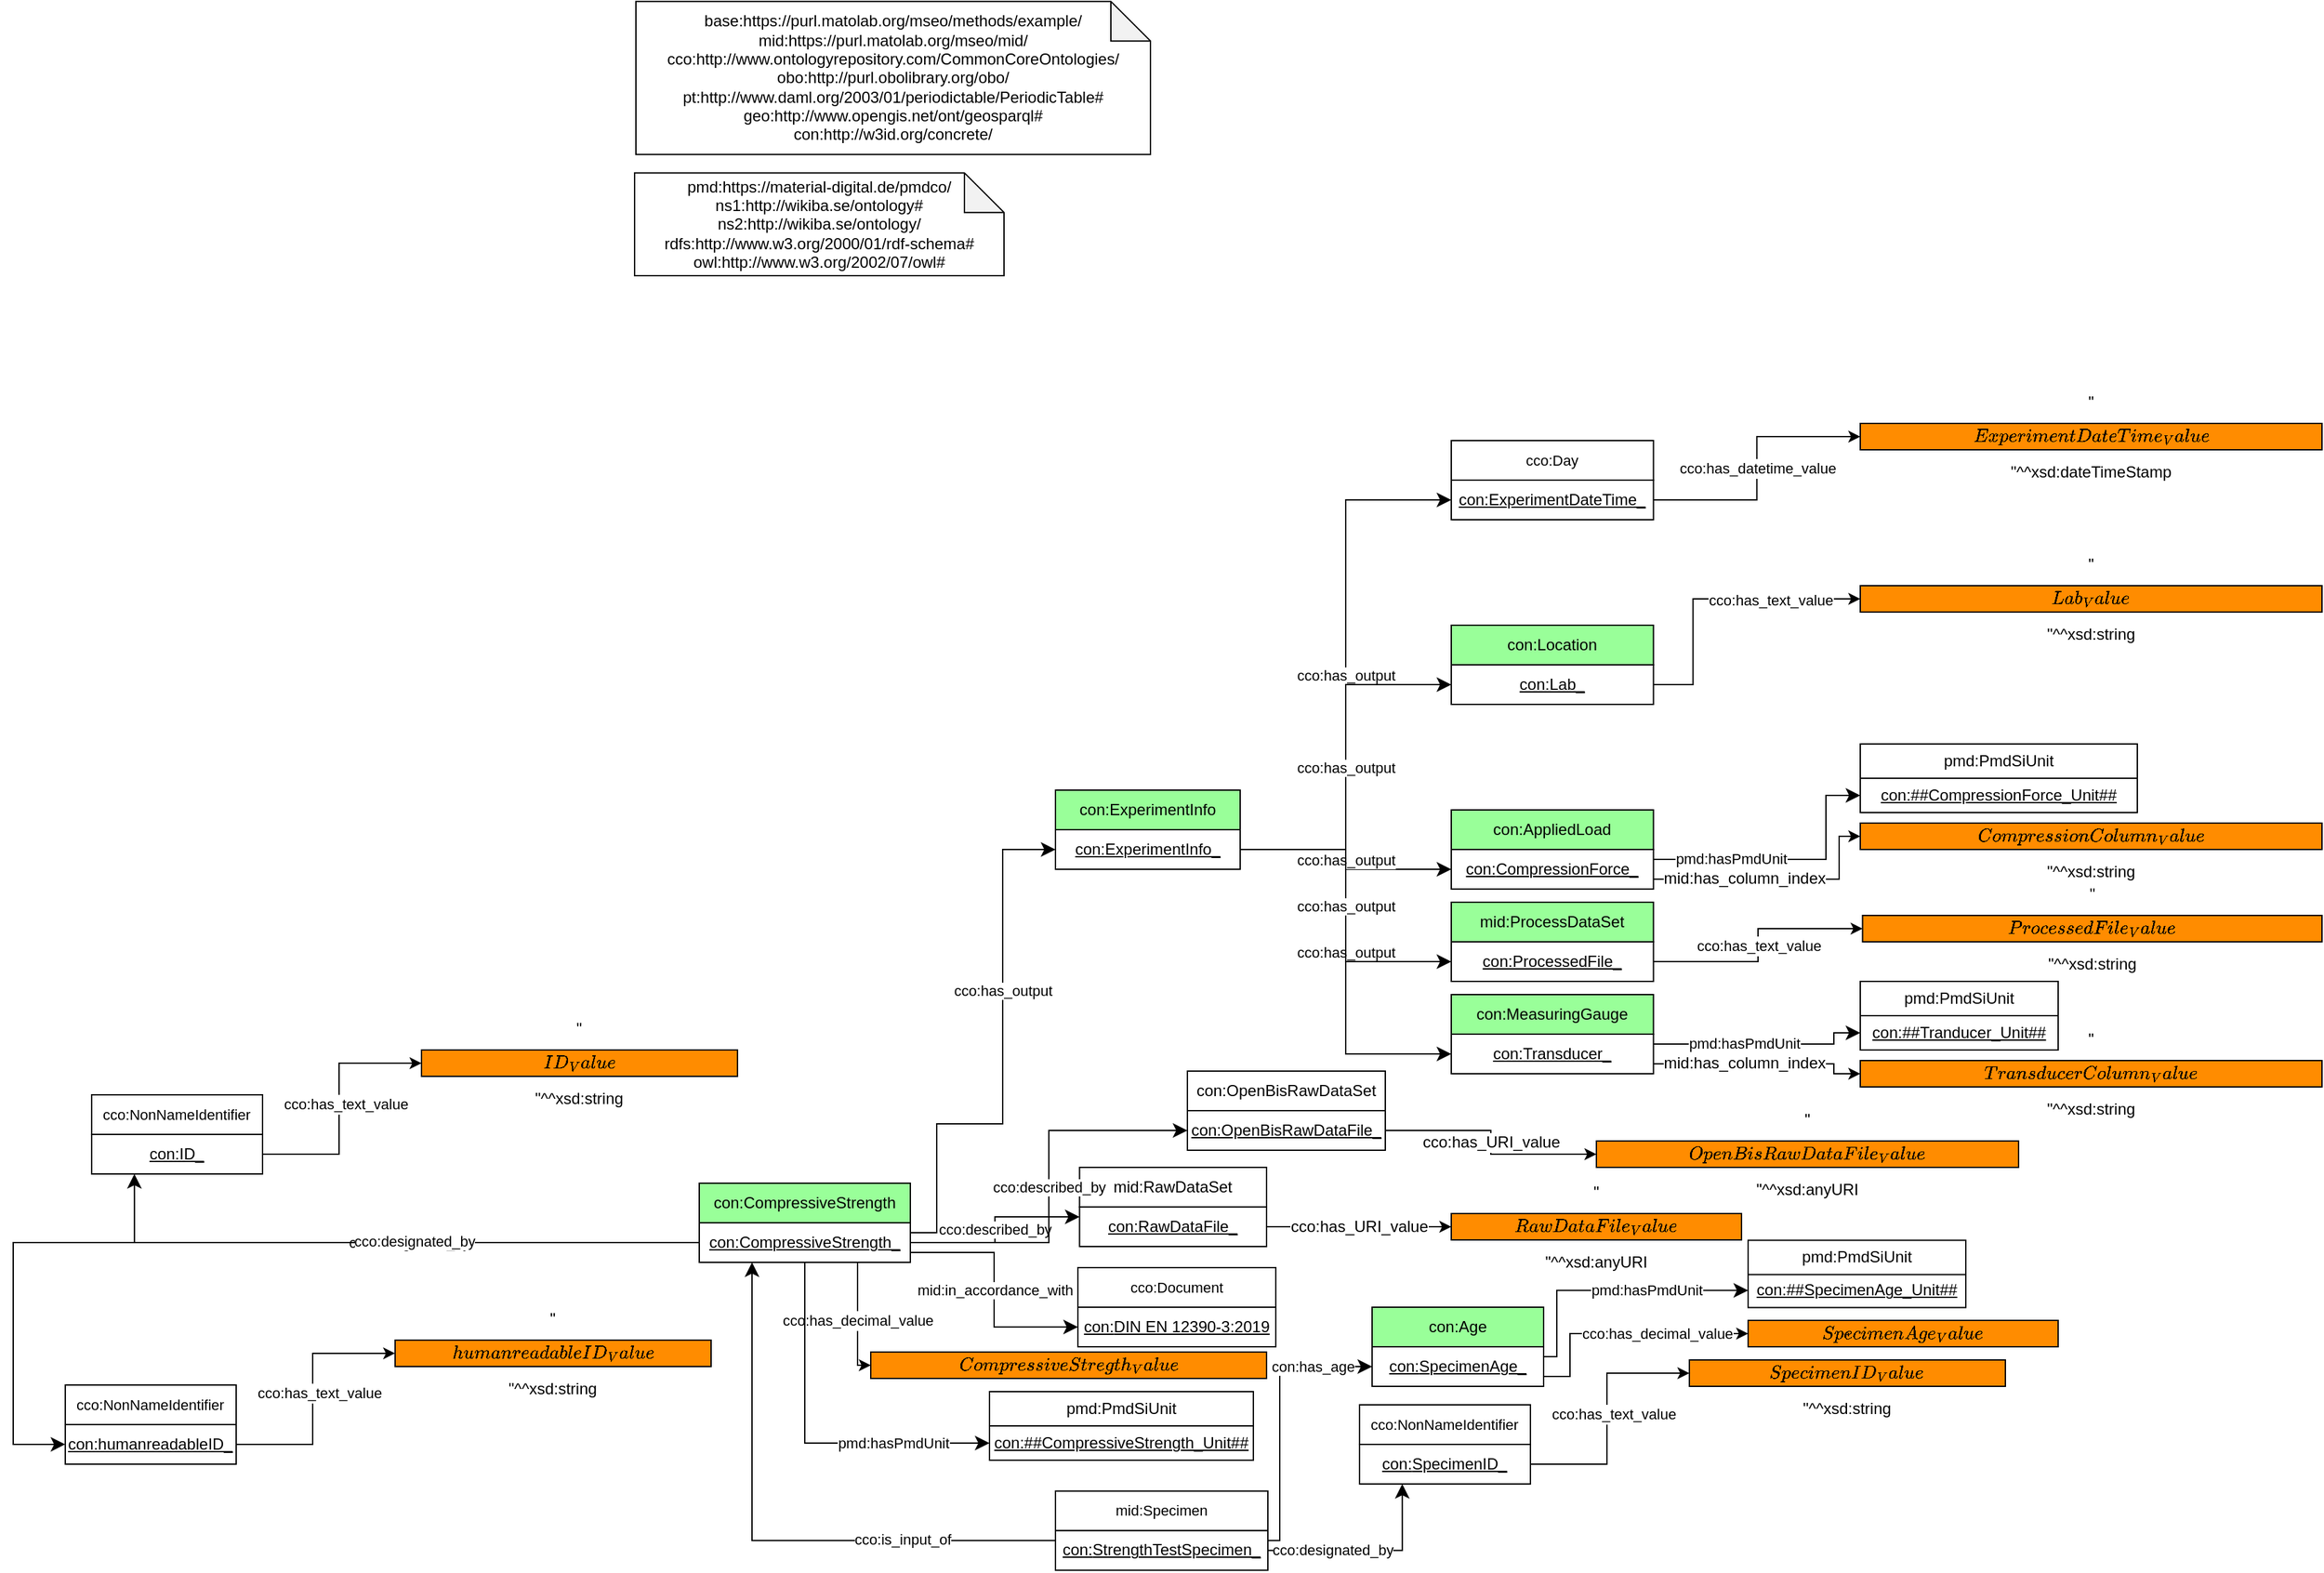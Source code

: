 <mxfile version="15.8.2" type="device"><diagram id="UXIPkQefFEDrWGH3IdC5" name="MiWoEx_neu"><mxGraphModel dx="3182" dy="2402" grid="1" gridSize="10" guides="1" tooltips="1" connect="1" arrows="1" fold="1" page="0" pageScale="1" pageWidth="827" pageHeight="1169" math="0" shadow="0"><root><mxCell id="97505-SNcamct329gDO7-0"/><mxCell id="97505-SNcamct329gDO7-1" parent="97505-SNcamct329gDO7-0"/><object label="&lt;span style=&quot;font-size: 12px&quot;&gt;con:&lt;/span&gt;&lt;font style=&quot;font-size: 12px&quot;&gt;CompressiveStrength&lt;/font&gt;" Type="Class" IRI="Null" id="4S3OoNcXCZUGaDcpZlmq-151"><mxCell style="rounded=0;whiteSpace=wrap;html=1;snapToPoint=1;points=[[0.1,0],[0.2,0],[0.3,0],[0.4,0],[0.5,0],[0.6,0],[0.7,0],[0.8,0],[0.9,0],[0,0.1],[0,0.3],[0,0.5],[0,0.7],[0,0.9],[0.1,1],[0.2,1],[0.3,1],[0.4,1],[0.5,1],[0.6,1],[0.7,1],[0.8,1],[0.9,1],[1,0.1],[1,0.3],[1,0.5],[1,0.7],[1,0.9]];fontSize=11;fillColor=#99FF99;" parent="97505-SNcamct329gDO7-1" vertex="1"><mxGeometry x="-1870" y="-984" width="160" height="30" as="geometry"/></mxCell></object><object label="&lt;u style=&quot;font-size: 12px&quot;&gt;con:&lt;/u&gt;&lt;u&gt;&lt;font style=&quot;font-size: 12px&quot;&gt;CompressiveStrength_&lt;/font&gt;&lt;/u&gt;" Type="Individual" IRI="Null" id="4S3OoNcXCZUGaDcpZlmq-152"><mxCell style="rounded=0;whiteSpace=wrap;html=1;snapToPoint=1;fontSize=11;fillColor=#FFFFFF;" parent="97505-SNcamct329gDO7-1" vertex="1"><mxGeometry x="-1870" y="-954" width="160" height="30" as="geometry"/></mxCell></object><object label="&lt;font style=&quot;font-size: 11px&quot;&gt;cco:has_decimal_value&lt;/font&gt;" Type="DatatypeProperty" IRI="http://www.ontologyrepository.com/CommonCoreOntologies/has_decimal_value" id="4S3OoNcXCZUGaDcpZlmq-154"><mxCell style="edgeStyle=orthogonalEdgeStyle;rounded=0;orthogonalLoop=1;jettySize=auto;html=1;exitX=0.75;exitY=1;exitDx=0;exitDy=0;fontSize=12;entryX=0;entryY=0.5;entryDx=0;entryDy=0;fillColor=#FFFFFF;" parent="97505-SNcamct329gDO7-1" source="4S3OoNcXCZUGaDcpZlmq-152" target="4S3OoNcXCZUGaDcpZlmq-155" edge="1"><mxGeometry as="geometry"><mxPoint x="-1847" y="-871.5" as="sourcePoint"/><mxPoint x="-1669" y="-851" as="targetPoint"/><mxPoint x="-5" y="5" as="offset"/><Array as="points"><mxPoint x="-1750" y="-846"/></Array></mxGeometry></mxCell></object><object label="&quot;$$CompressiveStregth_Value$$&quot;^^xsd:decimal" Type="DataValue" IRI_DT="http://www.w3.org/2001/XMLSchema#decimal" id="4S3OoNcXCZUGaDcpZlmq-155"><mxCell style="rounded=0;whiteSpace=wrap;html=1;snapToPoint=1;shadow=0;glass=0;sketch=0;strokeColor=default;fontSize=12;fillColor=#FF8C00;" parent="97505-SNcamct329gDO7-1" vertex="1"><mxGeometry x="-1740" y="-856" width="300" height="20" as="geometry"/></mxCell></object><object label="pmd:PmdSiUnit" Type="Class" IRI="https://material-digital.de/pmdco/PmdSiUnit" id="dzM1LntGsSAcp5HvhDIG-3"><mxCell style="rounded=0;whiteSpace=wrap;html=1;fillColor=#FFFFFF;" parent="97505-SNcamct329gDO7-1" vertex="1"><mxGeometry x="-1650" y="-826" width="200" height="26" as="geometry"/></mxCell></object><object label="&lt;u&gt;con:##CompressiveStrength_Unit##&lt;/u&gt;" Type="Individual" id="dzM1LntGsSAcp5HvhDIG-4"><mxCell style="rounded=0;whiteSpace=wrap;html=1;fillColor=#FFFFFF;" parent="97505-SNcamct329gDO7-1" vertex="1"><mxGeometry x="-1650" y="-800" width="200" height="26" as="geometry"/></mxCell></object><object label="pmd:hasPmdUnit" Type="ObjectProperty" IRI="https://material-digital.de/pmdco/hasPmdUnit" id="dzM1LntGsSAcp5HvhDIG-5"><mxCell style="endArrow=classic;html=1;endSize=8;arcSize=0;edgeStyle=orthogonalEdgeStyle;entryX=0;entryY=0.5;entryDx=0;entryDy=0;exitX=0.5;exitY=1;exitDx=0;exitDy=0;fillColor=#FFFFFF;" parent="97505-SNcamct329gDO7-1" source="4S3OoNcXCZUGaDcpZlmq-152" target="dzM1LntGsSAcp5HvhDIG-4" edge="1"><mxGeometry x="-2360" y="380" width="90" height="26" as="geometry"><mxPoint x="-1620" y="-924" as="sourcePoint"/><mxPoint x="-2140" y="400.74" as="targetPoint"/><Array as="points"><mxPoint x="-1790" y="-787"/></Array><mxPoint x="-3" y="68" as="offset"/></mxGeometry></mxCell></object><object label="mid:Specimen" Type="Class" IRI="https://purl.matolab.org/mseo/mid/Specimen" id="x3j8CUo5KJD_qU_yZJNR-8"><mxCell style="rounded=0;whiteSpace=wrap;html=1;snapToPoint=1;points=[[0.1,0],[0.2,0],[0.3,0],[0.4,0],[0.5,0],[0.6,0],[0.7,0],[0.8,0],[0.9,0],[0,0.1],[0,0.3],[0,0.5],[0,0.7],[0,0.9],[0.1,1],[0.2,1],[0.3,1],[0.4,1],[0.5,1],[0.6,1],[0.7,1],[0.8,1],[0.9,1],[1,0.1],[1,0.3],[1,0.5],[1,0.7],[1,0.9]];fontSize=11;fillColor=#FFFFFF;" parent="97505-SNcamct329gDO7-1" vertex="1"><mxGeometry x="-1600" y="-750.62" width="161" height="30" as="geometry"/></mxCell></object><object label="&lt;u style=&quot;font-size: 12px&quot;&gt;con:&lt;/u&gt;&lt;u&gt;&lt;font style=&quot;font-size: 12px&quot;&gt;StrengthTestSpecimen_&lt;/font&gt;&lt;/u&gt;" Type="Individual" IRI="Null" id="x3j8CUo5KJD_qU_yZJNR-9"><mxCell style="rounded=0;whiteSpace=wrap;html=1;snapToPoint=1;fontSize=11;" parent="97505-SNcamct329gDO7-1" vertex="1"><mxGeometry x="-1600" y="-720.62" width="161" height="30" as="geometry"/></mxCell></object><object label="cco:is_input_of" Type="ObjectProperty" IRI="http://www.ontologyrepository.com/CommonCoreOntologies/is_input_of" id="x3j8CUo5KJD_qU_yZJNR-15"><mxCell style="endArrow=classic;html=1;endSize=8;arcSize=0;edgeStyle=orthogonalEdgeStyle;exitX=0;exitY=0.25;exitDx=0;exitDy=0;entryX=0.25;entryY=1;entryDx=0;entryDy=0;fillColor=#FFFFFF;" parent="97505-SNcamct329gDO7-1" source="x3j8CUo5KJD_qU_yZJNR-9" target="4S3OoNcXCZUGaDcpZlmq-152" edge="1"><mxGeometry x="-2360" y="380" width="90" height="26" as="geometry"><mxPoint x="-1660" y="-654.5" as="sourcePoint"/><mxPoint x="-1580" y="-679.5" as="targetPoint"/><mxPoint x="-1" y="105" as="offset"/></mxGeometry></mxCell></object><object label="&lt;font style=&quot;font-size: 11px&quot;&gt;con:has_age&lt;/font&gt;" Type="ObjectProperty" IRI="Null" id="vrB592Z6oyx5TgJau1o1-26"><mxCell style="endArrow=classic;html=1;endSize=8;arcSize=0;edgeStyle=orthogonalEdgeStyle;exitX=1;exitY=0.25;exitDx=0;exitDy=0;entryX=0;entryY=0.5;entryDx=0;entryDy=0;strokeColor=#000000;" parent="97505-SNcamct329gDO7-1" source="x3j8CUo5KJD_qU_yZJNR-9" target="DgxsGwHGDNo53M0R5Qbq-8" edge="1"><mxGeometry x="-2360" y="380" width="90" height="26" as="geometry"><mxPoint x="-1400" y="-689.5" as="sourcePoint"/><mxPoint x="-1320.0" y="-810.0" as="targetPoint"/><Array as="points"><mxPoint x="-1430" y="-713"/><mxPoint x="-1430" y="-845"/></Array><mxPoint x="-6" y="-66" as="offset"/></mxGeometry></mxCell></object><object label="cco:described_by" Type="ObjectProperty" IRI="http://www.ontologyrepository.com/CommonCoreOntologies/described_by" id="I0iQMAfbNPmYhLhFOZMQ-0"><mxCell style="endArrow=classic;html=1;exitX=1;exitY=0.5;exitDx=0;exitDy=0;endSize=8;arcSize=0;entryX=0;entryY=0.25;entryDx=0;entryDy=0;edgeStyle=orthogonalEdgeStyle;fillColor=#FFFFFF;" parent="97505-SNcamct329gDO7-1" source="4S3OoNcXCZUGaDcpZlmq-152" target="I0iQMAfbNPmYhLhFOZMQ-2" edge="1"><mxGeometry x="-2360" y="380" width="90" height="26" as="geometry"><mxPoint x="-1630" y="-945.5" as="sourcePoint"/><mxPoint x="-1224.25" y="-447" as="targetPoint"/></mxGeometry></mxCell></object><object label="mid:RawDataSet" Type="Class" IRI="https://purl.matolab.org/mseo/mid/RawDataSet" id="I0iQMAfbNPmYhLhFOZMQ-1"><mxCell style="rounded=0;whiteSpace=wrap;html=1;snapToPoint=1;points=[[0.1,0],[0.2,0],[0.3,0],[0.4,0],[0.5,0],[0.6,0],[0.7,0],[0.8,0],[0.9,0],[0,0.1],[0,0.3],[0,0.5],[0,0.7],[0,0.9],[0.1,1],[0.2,1],[0.3,1],[0.4,1],[0.5,1],[0.6,1],[0.7,1],[0.8,1],[0.9,1],[1,0.1],[1,0.3],[1,0.5],[1,0.7],[1,0.9]];fillColor=#FFFFFF;" parent="97505-SNcamct329gDO7-1" vertex="1"><mxGeometry x="-1581.74" y="-996" width="141.74" height="30" as="geometry"/></mxCell></object><object label="&lt;u&gt;con:RawDataFile_&lt;/u&gt;" Type="Individual" IRI="Null" id="I0iQMAfbNPmYhLhFOZMQ-2"><mxCell style="rounded=0;whiteSpace=wrap;html=1;snapToPoint=1;" parent="97505-SNcamct329gDO7-1" vertex="1"><mxGeometry x="-1581.74" y="-966" width="141.74" height="30" as="geometry"/></mxCell></object><object label="cco:Document" Type="Class" IRI="http://www.ontologyrepository.com/CommonCoreOntologies/Document" id="X-x265AaEcsCabsh68sK-0"><mxCell style="rounded=0;whiteSpace=wrap;html=1;snapToPoint=1;points=[[0.1,0],[0.2,0],[0.3,0],[0.4,0],[0.5,0],[0.6,0],[0.7,0],[0.8,0],[0.9,0],[0,0.1],[0,0.3],[0,0.5],[0,0.7],[0,0.9],[0.1,1],[0.2,1],[0.3,1],[0.4,1],[0.5,1],[0.6,1],[0.7,1],[0.8,1],[0.9,1],[1,0.1],[1,0.3],[1,0.5],[1,0.7],[1,0.9]];fontSize=11;fillColor=#FFFFFF;" parent="97505-SNcamct329gDO7-1" vertex="1"><mxGeometry x="-1583" y="-920" width="150" height="30" as="geometry"/></mxCell></object><object label="&lt;u style=&quot;font-size: 12px&quot;&gt;con:&lt;/u&gt;&lt;u&gt;&lt;font style=&quot;font-size: 12px&quot;&gt;DIN EN 12390-3:2019&lt;/font&gt;&lt;/u&gt;" Type="Individual" IRI="Null" id="X-x265AaEcsCabsh68sK-1"><mxCell style="rounded=0;whiteSpace=wrap;html=1;snapToPoint=1;fontSize=11;" parent="97505-SNcamct329gDO7-1" vertex="1"><mxGeometry x="-1583" y="-890" width="150" height="30" as="geometry"/></mxCell></object><object label="mid:in_accordance_with" Type="ObjectProperty" IRI="https://purl.matolab.org/mseo/mid/in_accordance_with" id="X-x265AaEcsCabsh68sK-2"><mxCell style="endArrow=classic;html=1;exitX=1;exitY=0.75;exitDx=0;exitDy=0;endSize=8;arcSize=0;edgeStyle=orthogonalEdgeStyle;entryX=0;entryY=0.5;entryDx=0;entryDy=0;fillColor=#FFFFFF;" parent="97505-SNcamct329gDO7-1" source="4S3OoNcXCZUGaDcpZlmq-152" target="X-x265AaEcsCabsh68sK-1" edge="1"><mxGeometry x="-2360" y="380" width="90" height="26" as="geometry"><mxPoint x="-1200" y="-856.04" as="sourcePoint"/><mxPoint x="-1591.74" y="-879" as="targetPoint"/></mxGeometry></mxCell></object><object label="&lt;font style=&quot;font-size: 12px&quot;&gt;con:Age&lt;/font&gt;" Type="Class" IRI="Null" id="DgxsGwHGDNo53M0R5Qbq-7"><mxCell style="rounded=0;whiteSpace=wrap;html=1;snapToPoint=1;points=[[0.1,0],[0.2,0],[0.3,0],[0.4,0],[0.5,0],[0.6,0],[0.7,0],[0.8,0],[0.9,0],[0,0.1],[0,0.3],[0,0.5],[0,0.7],[0,0.9],[0.1,1],[0.2,1],[0.3,1],[0.4,1],[0.5,1],[0.6,1],[0.7,1],[0.8,1],[0.9,1],[1,0.1],[1,0.3],[1,0.5],[1,0.7],[1,0.9]];fontSize=11;fillColor=#99FF99;" parent="97505-SNcamct329gDO7-1" vertex="1"><mxGeometry x="-1360" y="-890" width="130" height="30" as="geometry"/></mxCell></object><object label="&lt;u style=&quot;font-size: 12px&quot;&gt;con:&lt;/u&gt;&lt;span style=&quot;font-size: 12px&quot;&gt;&lt;u&gt;SpecimenAge_&lt;/u&gt;&lt;/span&gt;" Type="Individual" IRI="Null" id="DgxsGwHGDNo53M0R5Qbq-8"><mxCell style="rounded=0;whiteSpace=wrap;html=1;snapToPoint=1;fontSize=11;" parent="97505-SNcamct329gDO7-1" vertex="1"><mxGeometry x="-1360" y="-860" width="130" height="30" as="geometry"/></mxCell></object><object label="&quot;$$SpecimenAge_Value$$&quot;^^xsd:decimal" Type="DataValue" IRI_DT="http://www.w3.org/2001/XMLSchema#decimal" id="DgxsGwHGDNo53M0R5Qbq-9"><mxCell style="rounded=0;whiteSpace=wrap;html=1;snapToPoint=1;shadow=0;glass=0;sketch=0;strokeColor=default;fontSize=12;fillColor=#FF8C00;" parent="97505-SNcamct329gDO7-1" vertex="1"><mxGeometry x="-1075" y="-880" width="235" height="20" as="geometry"/></mxCell></object><object label="&lt;font style=&quot;font-size: 11px&quot;&gt;cco:has_decimal_value&lt;/font&gt;" Type="DatatypeProperty" IRI="http://www.ontologyrepository.com/CommonCoreOntologies/has_decimal_value" id="DgxsGwHGDNo53M0R5Qbq-10"><mxCell style="edgeStyle=orthogonalEdgeStyle;rounded=0;orthogonalLoop=1;jettySize=auto;html=1;exitX=1;exitY=0.75;exitDx=0;exitDy=0;fontSize=12;entryX=0;entryY=0.5;entryDx=0;entryDy=0;fillColor=#FFFFFF;" parent="97505-SNcamct329gDO7-1" source="DgxsGwHGDNo53M0R5Qbq-8" target="DgxsGwHGDNo53M0R5Qbq-9" edge="1"><mxGeometry x="-2360" y="380" as="geometry"><mxPoint x="-1890" y="-452" as="sourcePoint"/><mxPoint x="-2957.98" y="2200.24" as="targetPoint"/><Array as="points"><mxPoint x="-1210" y="-837"/><mxPoint x="-1210" y="-870"/></Array><mxPoint x="8" y="-16" as="offset"/></mxGeometry></mxCell></object><object label="&lt;u&gt;con:##SpecimenAge_Unit##&lt;/u&gt;" Type="Individual" id="DgxsGwHGDNo53M0R5Qbq-11"><mxCell style="rounded=0;whiteSpace=wrap;html=1;fillColor=#FFFFFF;" parent="97505-SNcamct329gDO7-1" vertex="1"><mxGeometry x="-1075" y="-915.74" width="165" height="26" as="geometry"/></mxCell></object><object label="pmd:PmdSiUnit" Type="Class" IRI="https://material-digital.de/pmdco/PmdSiUnit" id="DgxsGwHGDNo53M0R5Qbq-12"><mxCell style="rounded=0;whiteSpace=wrap;html=1;fillColor=#FFFFFF;" parent="97505-SNcamct329gDO7-1" vertex="1"><mxGeometry x="-1075" y="-940.74" width="165" height="26" as="geometry"/></mxCell></object><object label="pmd:hasPmdUnit" Type="ObjectProperty" IRI="https://material-digital.de/pmdco/hasPmdUnit" id="DgxsGwHGDNo53M0R5Qbq-13"><mxCell style="endArrow=classic;html=1;endSize=8;arcSize=0;edgeStyle=orthogonalEdgeStyle;entryX=0;entryY=0.5;entryDx=0;entryDy=0;exitX=1;exitY=0.25;exitDx=0;exitDy=0;fillColor=#FFFFFF;" parent="97505-SNcamct329gDO7-1" source="DgxsGwHGDNo53M0R5Qbq-8" target="DgxsGwHGDNo53M0R5Qbq-11" edge="1"><mxGeometry x="-2360" y="380" width="90" height="26" as="geometry"><mxPoint x="-1860" y="-365.5" as="sourcePoint"/><mxPoint x="-1750" y="-385" as="targetPoint"/><Array as="points"><mxPoint x="-1220" y="-852"/><mxPoint x="-1220" y="-903"/></Array><mxPoint y="-25" as="offset"/></mxGeometry></mxCell></object><object label="cco:has_output" Type="ObjectProperty" IRI="http://www.ontologyrepository.com/CommonCoreOntologies/has_output" id="HQw4geavo5Zy8eXRPRxA-52"><mxCell style="endArrow=classic;html=1;exitX=1;exitY=0.25;exitDx=0;exitDy=0;endSize=8;arcSize=0;edgeStyle=orthogonalEdgeStyle;entryX=0;entryY=0.5;entryDx=0;entryDy=0;fillColor=#FFFFFF;" parent="97505-SNcamct329gDO7-1" source="4S3OoNcXCZUGaDcpZlmq-152" target="HQw4geavo5Zy8eXRPRxA-54" edge="1"><mxGeometry width="90" height="26" as="geometry"><mxPoint x="-1650.74" y="-1320" as="sourcePoint"/><mxPoint x="-1530.74" y="-1004" as="targetPoint"/><Array as="points"><mxPoint x="-1690" y="-947"/><mxPoint x="-1690" y="-1029"/><mxPoint x="-1640" y="-1029"/><mxPoint x="-1640" y="-1237"/></Array><mxPoint x="15" y="-38" as="offset"/></mxGeometry></mxCell></object><object label="&lt;font style=&quot;font-size: 12px&quot;&gt;con:ExperimentInfo&lt;/font&gt;" Type="Class" IRI="Null" id="HQw4geavo5Zy8eXRPRxA-53"><mxCell style="rounded=0;whiteSpace=wrap;html=1;snapToPoint=1;points=[[0.1,0],[0.2,0],[0.3,0],[0.4,0],[0.5,0],[0.6,0],[0.7,0],[0.8,0],[0.9,0],[0,0.1],[0,0.3],[0,0.5],[0,0.7],[0,0.9],[0.1,1],[0.2,1],[0.3,1],[0.4,1],[0.5,1],[0.6,1],[0.7,1],[0.8,1],[0.9,1],[1,0.1],[1,0.3],[1,0.5],[1,0.7],[1,0.9]];fontSize=11;fillColor=#99FF99;" parent="97505-SNcamct329gDO7-1" vertex="1"><mxGeometry x="-1600" y="-1282" width="140" height="30" as="geometry"/></mxCell></object><object label="&lt;u style=&quot;font-size: 12px&quot;&gt;con:&lt;/u&gt;&lt;u&gt;&lt;font style=&quot;font-size: 12px&quot;&gt;ExperimentInfo_&lt;/font&gt;&lt;/u&gt;" Type="Individual" IRI="Null" id="HQw4geavo5Zy8eXRPRxA-54"><mxCell style="rounded=0;whiteSpace=wrap;html=1;snapToPoint=1;fontSize=11;" parent="97505-SNcamct329gDO7-1" vertex="1"><mxGeometry x="-1600" y="-1252" width="140" height="30" as="geometry"/></mxCell></object><object label="cco:has_output" Type="ObjectProperty" IRI="http://www.ontologyrepository.com/CommonCoreOntologies/has_output" id="pHDu-H6QZuq3HkTLv2y9-0"><mxCell style="endArrow=classic;html=1;endSize=8;arcSize=0;edgeStyle=orthogonalEdgeStyle;entryX=0;entryY=0.5;entryDx=0;entryDy=0;exitX=1;exitY=0.5;exitDx=0;exitDy=0;fillColor=#FFFFFF;" parent="97505-SNcamct329gDO7-1" source="HQw4geavo5Zy8eXRPRxA-54" target="pHDu-H6QZuq3HkTLv2y9-7" edge="1"><mxGeometry width="90" height="26" as="geometry"><mxPoint x="-1360.74" y="-1109" as="sourcePoint"/><mxPoint x="-1930.74" y="-1999" as="targetPoint"/></mxGeometry></mxCell></object><object label="cco:has_output" Type="ObjectProperty" IRI="http://www.ontologyrepository.com/CommonCoreOntologies/has_output" id="pHDu-H6QZuq3HkTLv2y9-1"><mxCell style="endArrow=classic;html=1;endSize=8;arcSize=0;edgeStyle=orthogonalEdgeStyle;entryX=0;entryY=0.5;entryDx=0;entryDy=0;exitX=1;exitY=0.5;exitDx=0;exitDy=0;fillColor=#FFFFFF;" parent="97505-SNcamct329gDO7-1" source="HQw4geavo5Zy8eXRPRxA-54" target="pHDu-H6QZuq3HkTLv2y9-29" edge="1"><mxGeometry width="90" height="26" as="geometry"><mxPoint x="-1360.74" y="-1109" as="sourcePoint"/><mxPoint x="-1930.74" y="-1719" as="targetPoint"/></mxGeometry></mxCell></object><object label="cco:has_output" Type="ObjectProperty" IRI="http://www.ontologyrepository.com/CommonCoreOntologies/has_output" id="pHDu-H6QZuq3HkTLv2y9-4"><mxCell style="endArrow=classic;html=1;endSize=8;arcSize=0;edgeStyle=orthogonalEdgeStyle;entryX=0;entryY=0.5;entryDx=0;entryDy=0;exitX=1;exitY=0.5;exitDx=0;exitDy=0;fillColor=#FFFFFF;" parent="97505-SNcamct329gDO7-1" source="HQw4geavo5Zy8eXRPRxA-54" target="pHDu-H6QZuq3HkTLv2y9-43" edge="1"><mxGeometry width="90" height="26" as="geometry"><mxPoint x="-1360.74" y="-1109" as="sourcePoint"/><mxPoint x="-1930.74" y="-1579" as="targetPoint"/></mxGeometry></mxCell></object><object label="cco:has_output" Type="ObjectProperty" IRI="http://www.ontologyrepository.com/CommonCoreOntologies/has_output" id="pHDu-H6QZuq3HkTLv2y9-5"><mxCell style="endArrow=classic;html=1;endSize=8;arcSize=0;edgeStyle=orthogonalEdgeStyle;entryX=0;entryY=0.5;entryDx=0;entryDy=0;exitX=1;exitY=0.5;exitDx=0;exitDy=0;fillColor=#FFFFFF;" parent="97505-SNcamct329gDO7-1" source="HQw4geavo5Zy8eXRPRxA-54" target="pHDu-H6QZuq3HkTLv2y9-36" edge="1"><mxGeometry width="90" height="26" as="geometry"><mxPoint x="-1360.74" y="-1109" as="sourcePoint"/><mxPoint x="-1930.74" y="-1649" as="targetPoint"/></mxGeometry></mxCell></object><object label="cco:Day" Type="Class" IRI="http://www.ontologyrepository.com/CommonCoreOntologies/Day" id="pHDu-H6QZuq3HkTLv2y9-6"><mxCell style="rounded=0;whiteSpace=wrap;html=1;snapToPoint=1;points=[[0.1,0],[0.2,0],[0.3,0],[0.4,0],[0.5,0],[0.6,0],[0.7,0],[0.8,0],[0.9,0],[0,0.1],[0,0.3],[0,0.5],[0,0.7],[0,0.9],[0.1,1],[0.2,1],[0.3,1],[0.4,1],[0.5,1],[0.6,1],[0.7,1],[0.8,1],[0.9,1],[1,0.1],[1,0.3],[1,0.5],[1,0.7],[1,0.9]];fontSize=11;fillColor=#FFFFFF;" parent="97505-SNcamct329gDO7-1" vertex="1"><mxGeometry x="-1300" y="-1547" width="153.26" height="30" as="geometry"/></mxCell></object><object label="&lt;u style=&quot;font-size: 12px&quot;&gt;con:&lt;/u&gt;&lt;span style=&quot;font-size: 12px&quot;&gt;&lt;u&gt;ExperimentDateTime_&lt;/u&gt;&lt;/span&gt;" Type="Individual" IRI="Null" id="pHDu-H6QZuq3HkTLv2y9-7"><mxCell style="rounded=0;whiteSpace=wrap;html=1;snapToPoint=1;fontSize=11;" parent="97505-SNcamct329gDO7-1" vertex="1"><mxGeometry x="-1300" y="-1517" width="153.26" height="30" as="geometry"/></mxCell></object><object label="&quot;$$ExperimentDateTime_Value$$&quot;^^xsd:dateTimeStamp" Type="DataValue" IRI_DT="http://www.w3.org/2001/XMLSchema#dateTimeStamp" id="pHDu-H6QZuq3HkTLv2y9-8"><mxCell style="rounded=0;whiteSpace=wrap;html=1;snapToPoint=1;shadow=0;glass=0;sketch=0;strokeColor=default;fontSize=12;fillColor=#FF8C00;" parent="97505-SNcamct329gDO7-1" vertex="1"><mxGeometry x="-990" y="-1560" width="350" height="20" as="geometry"/></mxCell></object><object label="&lt;font style=&quot;font-size: 11px&quot;&gt;cco:has_datetime_value&lt;/font&gt;" Type="DatatypeProperty" IRI="http://www.ontologyrepository.com/CommonCoreOntologies/has_datetime_value" id="pHDu-H6QZuq3HkTLv2y9-9"><mxCell style="edgeStyle=orthogonalEdgeStyle;rounded=0;orthogonalLoop=1;jettySize=auto;html=1;fontSize=12;entryX=0;entryY=0.5;entryDx=0;entryDy=0;exitX=1;exitY=0.5;exitDx=0;exitDy=0;fillColor=#FFFFFF;" parent="97505-SNcamct329gDO7-1" source="pHDu-H6QZuq3HkTLv2y9-7" target="pHDu-H6QZuq3HkTLv2y9-8" edge="1"><mxGeometry as="geometry"><mxPoint x="-3876.74" y="-1664.5" as="sourcePoint"/><mxPoint x="-990" y="-1547" as="targetPoint"/></mxGeometry></mxCell></object><object label="con:Location" Type="Class" IRI="Null" id="pHDu-H6QZuq3HkTLv2y9-17"><mxCell style="rounded=0;whiteSpace=wrap;html=1;snapToPoint=1;points=[[0.1,0],[0.2,0],[0.3,0],[0.4,0],[0.5,0],[0.6,0],[0.7,0],[0.8,0],[0.9,0],[0,0.1],[0,0.3],[0,0.5],[0,0.7],[0,0.9],[0.1,1],[0.2,1],[0.3,1],[0.4,1],[0.5,1],[0.6,1],[0.7,1],[0.8,1],[0.9,1],[1,0.1],[1,0.3],[1,0.5],[1,0.7],[1,0.9]];fillColor=#99FF99;" parent="97505-SNcamct329gDO7-1" vertex="1"><mxGeometry x="-1300" y="-1407" width="153.26" height="30" as="geometry"/></mxCell></object><object label="&lt;u&gt;con:&lt;/u&gt;&lt;u&gt;Lab_&lt;/u&gt;" Type="Individual" IRI="Null" id="pHDu-H6QZuq3HkTLv2y9-18"><mxCell style="rounded=0;whiteSpace=wrap;html=1;snapToPoint=1;fillColor=#FFFFFF;" parent="97505-SNcamct329gDO7-1" vertex="1"><mxGeometry x="-1300" y="-1377" width="153.26" height="30" as="geometry"/></mxCell></object><object label="&lt;font style=&quot;font-size: 11px&quot;&gt;cco:has_text_value&lt;/font&gt;" Type="DatatypeProperty" IRI="http://www.ontologyrepository.com/CommonCoreOntologies/has_text_value" id="pHDu-H6QZuq3HkTLv2y9-19"><mxCell style="edgeStyle=orthogonalEdgeStyle;rounded=0;orthogonalLoop=1;jettySize=auto;html=1;fontSize=12;entryX=0;entryY=0.5;entryDx=0;entryDy=0;exitX=1;exitY=0.5;exitDx=0;exitDy=0;fillColor=#FFFFFF;" parent="97505-SNcamct329gDO7-1" source="pHDu-H6QZuq3HkTLv2y9-18" target="pHDu-H6QZuq3HkTLv2y9-20" edge="1"><mxGeometry x="-5086.74" y="-1867" as="geometry"><mxPoint x="-3896.74" y="-1632" as="sourcePoint"/><mxPoint x="-6546.21" y="6982.26" as="targetPoint"/><Array as="points"><mxPoint x="-1116.74" y="-1362"/><mxPoint x="-1116.74" y="-1427"/></Array><mxPoint x="10" y="-32" as="offset"/></mxGeometry></mxCell></object><object label="&quot;$$Lab_Value$$&quot;^^xsd:string" Type="DataValue" IRI_DT="http://www.w3.org/2001/XMLSchema#string" id="pHDu-H6QZuq3HkTLv2y9-20"><mxCell style="rounded=0;whiteSpace=wrap;html=1;snapToPoint=1;shadow=0;glass=0;sketch=0;strokeColor=default;fontSize=12;fillColor=#FF8C00;" parent="97505-SNcamct329gDO7-1" vertex="1"><mxGeometry x="-990" y="-1437" width="350" height="20" as="geometry"/></mxCell></object><object label="con:AppliedLoad" Type="Class" IRI="Null" id="pHDu-H6QZuq3HkTLv2y9-28"><mxCell style="rounded=0;whiteSpace=wrap;html=1;snapToPoint=1;points=[[0.1,0],[0.2,0],[0.3,0],[0.4,0],[0.5,0],[0.6,0],[0.7,0],[0.8,0],[0.9,0],[0,0.1],[0,0.3],[0,0.5],[0,0.7],[0,0.9],[0.1,1],[0.2,1],[0.3,1],[0.4,1],[0.5,1],[0.6,1],[0.7,1],[0.8,1],[0.9,1],[1,0.1],[1,0.3],[1,0.5],[1,0.7],[1,0.9]];fillColor=#99FF99;" parent="97505-SNcamct329gDO7-1" vertex="1"><mxGeometry x="-1300" y="-1267" width="153.26" height="30" as="geometry"/></mxCell></object><object label="&lt;u&gt;con:&lt;/u&gt;&lt;u&gt;CompressionForce_&lt;/u&gt;" Type="Individual" IRI="Null" id="pHDu-H6QZuq3HkTLv2y9-29"><mxCell style="rounded=0;whiteSpace=wrap;html=1;snapToPoint=1;fillColor=#FFFFFF;" parent="97505-SNcamct329gDO7-1" vertex="1"><mxGeometry x="-1300" y="-1237" width="153.26" height="30" as="geometry"/></mxCell></object><object label="&quot;$$CompressionColumn_Value$$&quot;^^xsd:string" Type="DataValue" IRI_DT="http://www.w3.org/2001/XMLSchema#string" id="pHDu-H6QZuq3HkTLv2y9-30"><mxCell style="rounded=0;whiteSpace=wrap;html=1;snapToPoint=1;shadow=0;glass=0;sketch=0;strokeColor=default;fontSize=12;fillColor=#FF8C00;" parent="97505-SNcamct329gDO7-1" vertex="1"><mxGeometry x="-990" y="-1257" width="350" height="20" as="geometry"/></mxCell></object><object label="pmd:PmdSiUnit" Type="Class" IRI="https://material-digital.de/pmdco/PmdSiUnit" id="pHDu-H6QZuq3HkTLv2y9-31"><mxCell style="rounded=0;whiteSpace=wrap;html=1;fillColor=#FFFFFF;" parent="97505-SNcamct329gDO7-1" vertex="1"><mxGeometry x="-990" y="-1317" width="210" height="26" as="geometry"/></mxCell></object><object label="&lt;u&gt;con:##CompressionForce_Unit##&lt;/u&gt;" Type="Individual" id="pHDu-H6QZuq3HkTLv2y9-32"><mxCell style="rounded=0;whiteSpace=wrap;html=1;fillColor=#FFFFFF;" parent="97505-SNcamct329gDO7-1" vertex="1"><mxGeometry x="-990" y="-1291" width="210" height="26" as="geometry"/></mxCell></object><object label="pmd:hasPmdUnit" Type="ObjectProperty" IRI="https://material-digital.de/pmdco/hasPmdUnit" id="pHDu-H6QZuq3HkTLv2y9-33"><mxCell style="endArrow=classic;html=1;exitX=1;exitY=0.25;exitDx=0;exitDy=0;entryX=0;entryY=0.5;entryDx=0;entryDy=0;endSize=8;arcSize=0;edgeStyle=orthogonalEdgeStyle;fillColor=#FFFFFF;" parent="97505-SNcamct329gDO7-1" source="pHDu-H6QZuq3HkTLv2y9-29" target="pHDu-H6QZuq3HkTLv2y9-32" edge="1"><mxGeometry x="-2366" y="282" width="90" height="26" as="geometry"><mxPoint x="-3886.74" y="-1618.24" as="sourcePoint"/><mxPoint x="-4438.21" y="-437.74" as="targetPoint"/><Array as="points"><mxPoint x="-1016" y="-1230"/><mxPoint x="-1016" y="-1278"/></Array><mxPoint x="-20" y="24" as="offset"/></mxGeometry></mxCell></object><object label="mid:has_column_index" Type="DatatypeProperty" IRI="http://www.ontologyrepository.com/CommonCoreOntologies/has_decimal_value" id="pHDu-H6QZuq3HkTLv2y9-34"><mxCell style="edgeStyle=orthogonalEdgeStyle;rounded=0;orthogonalLoop=1;jettySize=auto;html=1;fontSize=12;entryX=0;entryY=0.5;entryDx=0;entryDy=0;exitX=1;exitY=0.75;exitDx=0;exitDy=0;fillColor=#FFFFFF;" parent="97505-SNcamct329gDO7-1" source="pHDu-H6QZuq3HkTLv2y9-29" target="pHDu-H6QZuq3HkTLv2y9-30" edge="1"><mxGeometry x="-4956.74" y="-1667" as="geometry"><mxPoint x="-3876.74" y="-1463" as="sourcePoint"/><mxPoint x="-4427.21" y="-207.74" as="targetPoint"/><Array as="points"><mxPoint x="-1006" y="-1214"/><mxPoint x="-1006" y="-1247"/></Array><mxPoint x="-10" y="16" as="offset"/></mxGeometry></mxCell></object><object label="mid:ProcessDataSet" Type="Class" IRI="Null" id="pHDu-H6QZuq3HkTLv2y9-35"><mxCell style="rounded=0;whiteSpace=wrap;html=1;snapToPoint=1;points=[[0.1,0],[0.2,0],[0.3,0],[0.4,0],[0.5,0],[0.6,0],[0.7,0],[0.8,0],[0.9,0],[0,0.1],[0,0.3],[0,0.5],[0,0.7],[0,0.9],[0.1,1],[0.2,1],[0.3,1],[0.4,1],[0.5,1],[0.6,1],[0.7,1],[0.8,1],[0.9,1],[1,0.1],[1,0.3],[1,0.5],[1,0.7],[1,0.9]];fillColor=#99FF99;" parent="97505-SNcamct329gDO7-1" vertex="1"><mxGeometry x="-1300" y="-1197" width="153.26" height="30" as="geometry"/></mxCell></object><object label="&lt;u&gt;con:ProcessedFile_&lt;/u&gt;" Type="Individual" IRI="Null" id="pHDu-H6QZuq3HkTLv2y9-36"><mxCell style="rounded=0;whiteSpace=wrap;html=1;snapToPoint=1;fillColor=#FFFFFF;" parent="97505-SNcamct329gDO7-1" vertex="1"><mxGeometry x="-1300" y="-1167" width="153.26" height="30" as="geometry"/></mxCell></object><object label="con:MeasuringGauge" Type="Class" IRI="Null" id="pHDu-H6QZuq3HkTLv2y9-42"><mxCell style="rounded=0;whiteSpace=wrap;html=1;snapToPoint=1;points=[[0.1,0],[0.2,0],[0.3,0],[0.4,0],[0.5,0],[0.6,0],[0.7,0],[0.8,0],[0.9,0],[0,0.1],[0,0.3],[0,0.5],[0,0.7],[0,0.9],[0.1,1],[0.2,1],[0.3,1],[0.4,1],[0.5,1],[0.6,1],[0.7,1],[0.8,1],[0.9,1],[1,0.1],[1,0.3],[1,0.5],[1,0.7],[1,0.9]];fillColor=#99FF99;" parent="97505-SNcamct329gDO7-1" vertex="1"><mxGeometry x="-1300" y="-1127" width="153.26" height="30" as="geometry"/></mxCell></object><object label="&lt;u&gt;con:&lt;/u&gt;&lt;u&gt;Transducer_&lt;/u&gt;" Type="Individual" IRI="Null" id="pHDu-H6QZuq3HkTLv2y9-43"><mxCell style="rounded=0;whiteSpace=wrap;html=1;snapToPoint=1;fillColor=#FFFFFF;" parent="97505-SNcamct329gDO7-1" vertex="1"><mxGeometry x="-1300" y="-1097" width="153.26" height="30" as="geometry"/></mxCell></object><object label="pmd:hasPmdUnit" Type="ObjectProperty" IRI="https://material-digital.de/pmdco/hasPmdUnit" id="pHDu-H6QZuq3HkTLv2y9-44"><mxCell style="endArrow=classic;html=1;exitX=1;exitY=0.25;exitDx=0;exitDy=0;entryX=0;entryY=0.5;entryDx=0;entryDy=0;endSize=8;arcSize=0;edgeStyle=orthogonalEdgeStyle;fillColor=#FFFFFF;" parent="97505-SNcamct329gDO7-1" source="pHDu-H6QZuq3HkTLv2y9-43" target="pHDu-H6QZuq3HkTLv2y9-47" edge="1"><mxGeometry x="-5086.74" y="-1867" width="90" height="26" as="geometry"><mxPoint x="-6606.74" y="380.5" as="sourcePoint"/><mxPoint x="-7798.21" y="2842.26" as="targetPoint"/><Array as="points"><mxPoint x="-1010" y="-1089"/><mxPoint x="-1010" y="-1098"/></Array><mxPoint x="-10" y="4" as="offset"/></mxGeometry></mxCell></object><object label="mid:has_column_index" Type="DatatypeProperty" IRI="http://www.ontologyrepository.com/CommonCoreOntologies/has_decimal_value" id="pHDu-H6QZuq3HkTLv2y9-45"><mxCell style="edgeStyle=orthogonalEdgeStyle;rounded=0;orthogonalLoop=1;jettySize=auto;html=1;fontSize=12;entryX=0;entryY=0.5;entryDx=0;entryDy=0;exitX=1;exitY=0.75;exitDx=0;exitDy=0;fillColor=#FFFFFF;" parent="97505-SNcamct329gDO7-1" source="pHDu-H6QZuq3HkTLv2y9-43" target="pHDu-H6QZuq3HkTLv2y9-48" edge="1"><mxGeometry x="-5086.74" y="-1867" as="geometry"><mxPoint x="-6606.74" y="395.5" as="sourcePoint"/><mxPoint x="-7787.21" y="2932.26" as="targetPoint"/><Array as="points"><mxPoint x="-1010" y="-1075"/><mxPoint x="-1010" y="-1067"/></Array><mxPoint x="-10" y="-4" as="offset"/></mxGeometry></mxCell></object><object label="pmd:PmdSiUnit" Type="Class" IRI="https://material-digital.de/pmdco/PmdSiUnit" id="pHDu-H6QZuq3HkTLv2y9-46"><mxCell style="rounded=0;whiteSpace=wrap;html=1;fillColor=#FFFFFF;" parent="97505-SNcamct329gDO7-1" vertex="1"><mxGeometry x="-990" y="-1137" width="150" height="26" as="geometry"/></mxCell></object><object label="&lt;u&gt;con:##Tranducer_Unit##&lt;/u&gt;" Type="Individual" id="pHDu-H6QZuq3HkTLv2y9-47"><mxCell style="rounded=0;whiteSpace=wrap;html=1;fillColor=#FFFFFF;" parent="97505-SNcamct329gDO7-1" vertex="1"><mxGeometry x="-990" y="-1111" width="150" height="26" as="geometry"/></mxCell></object><object label="&quot;$$TransducerColumn_Value$$&quot;^^xsd:string" Type="DataValue" IRI_DT="http://www.w3.org/2001/XMLSchema#string" id="pHDu-H6QZuq3HkTLv2y9-48"><mxCell style="rounded=0;whiteSpace=wrap;html=1;snapToPoint=1;shadow=0;glass=0;sketch=0;strokeColor=default;fontSize=12;fillColor=#FF8C00;" parent="97505-SNcamct329gDO7-1" vertex="1"><mxGeometry x="-990" y="-1077" width="350" height="20" as="geometry"/></mxCell></object><object label="cco:NonNameIdentifier" Type="Class" IRI="http://www.ontologyrepository.com/CommonCoreOntologies/NonNameIdentifier" id="YiSI-3_hxDZqlvMmnj0z-54"><mxCell style="rounded=0;whiteSpace=wrap;html=1;snapToPoint=1;points=[[0.1,0],[0.2,0],[0.3,0],[0.4,0],[0.5,0],[0.6,0],[0.7,0],[0.8,0],[0.9,0],[0,0.1],[0,0.3],[0,0.5],[0,0.7],[0,0.9],[0.1,1],[0.2,1],[0.3,1],[0.4,1],[0.5,1],[0.6,1],[0.7,1],[0.8,1],[0.9,1],[1,0.1],[1,0.3],[1,0.5],[1,0.7],[1,0.9]];fontSize=11;fillColor=#FFFFFF;" parent="97505-SNcamct329gDO7-1" vertex="1"><mxGeometry x="-1369.53" y="-816" width="129.53" height="30" as="geometry"/></mxCell></object><object label="&lt;u style=&quot;font-size: 12px&quot;&gt;con:&lt;/u&gt;&lt;u&gt;&lt;font style=&quot;font-size: 12px&quot;&gt;SpecimenID_&lt;/font&gt;&lt;/u&gt;" Type="Individual" IRI="Null" id="YiSI-3_hxDZqlvMmnj0z-55"><mxCell style="rounded=0;whiteSpace=wrap;html=1;snapToPoint=1;fontSize=11;" parent="97505-SNcamct329gDO7-1" vertex="1"><mxGeometry x="-1369.53" y="-786" width="129.53" height="30" as="geometry"/></mxCell></object><object label="cco:designated_by" Type="ObjectProperty" IRI="http://www.ontologyrepository.com/CommonCoreOntologies/designated_by" id="YiSI-3_hxDZqlvMmnj0z-56"><mxCell style="endArrow=classic;html=1;endSize=8;arcSize=0;edgeStyle=orthogonalEdgeStyle;entryX=0.25;entryY=1;entryDx=0;entryDy=0;fillColor=#FFFFFF;exitX=1;exitY=0.5;exitDx=0;exitDy=0;" parent="97505-SNcamct329gDO7-1" source="x3j8CUo5KJD_qU_yZJNR-9" target="YiSI-3_hxDZqlvMmnj0z-55" edge="1"><mxGeometry x="-2360" y="380" width="90" height="26" as="geometry"><mxPoint x="-1470" y="-857.12" as="sourcePoint"/><mxPoint x="-2668" y="2631.38" as="targetPoint"/><mxPoint x="-2" y="25" as="offset"/></mxGeometry></mxCell></object><object label="&quot;$$SpecimenID_Value$$&quot;^^xsd:string" Type="DataValue" IRI_DT="http://www.w3.org/2001/XMLSchema#string" id="YiSI-3_hxDZqlvMmnj0z-57"><mxCell style="rounded=0;whiteSpace=wrap;html=1;snapToPoint=1;shadow=0;glass=0;sketch=0;strokeColor=default;fontSize=12;fillColor=#FF8C00;" parent="97505-SNcamct329gDO7-1" vertex="1"><mxGeometry x="-1119.53" y="-850" width="239.53" height="20" as="geometry"/></mxCell></object><object label="&lt;font style=&quot;font-size: 11px&quot;&gt;cco:has_text_value&lt;/font&gt;" Type="DatatypeProperty" IRI="http://www.ontologyrepository.com/CommonCoreOntologies/has_text_value" id="YiSI-3_hxDZqlvMmnj0z-58"><mxCell style="edgeStyle=orthogonalEdgeStyle;rounded=0;orthogonalLoop=1;jettySize=auto;html=1;fontSize=12;entryX=0;entryY=0.5;entryDx=0;entryDy=0;exitX=1;exitY=0.5;exitDx=0;exitDy=0;fillColor=#FFFFFF;" parent="97505-SNcamct329gDO7-1" source="YiSI-3_hxDZqlvMmnj0z-55" target="YiSI-3_hxDZqlvMmnj0z-57" edge="1"><mxGeometry x="-2360" y="380" as="geometry"><mxPoint x="-1237.03" y="-712.37" as="sourcePoint"/><mxPoint x="-1639.53" y="631.63" as="targetPoint"/><Array as="points"><mxPoint x="-1182" y="-771"/><mxPoint x="-1182" y="-840"/></Array><mxPoint x="3" y="-4" as="offset"/></mxGeometry></mxCell></object><object label="cco:has_output" Type="ObjectProperty" IRI="http://www.ontologyrepository.com/CommonCoreOntologies/has_output" id="YiSI-3_hxDZqlvMmnj0z-66"><mxCell style="endArrow=classic;html=1;endSize=8;arcSize=0;edgeStyle=orthogonalEdgeStyle;entryX=0;entryY=0.5;entryDx=0;entryDy=0;exitX=1;exitY=0.5;exitDx=0;exitDy=0;fillColor=#FFFFFF;" parent="97505-SNcamct329gDO7-1" source="HQw4geavo5Zy8eXRPRxA-54" target="pHDu-H6QZuq3HkTLv2y9-18" edge="1"><mxGeometry width="90" height="26" as="geometry"><mxPoint x="-1401" y="-1019" as="sourcePoint"/><mxPoint x="-1276.74" y="-1193" as="targetPoint"/></mxGeometry></mxCell></object><object label="pmd:https://material-digital.de/pmdco/&lt;br/&gt;ns1:http://wikiba.se/ontology#&lt;br/&gt;ns2:http://wikiba.se/ontology/&lt;br/&gt;rdfs:http://www.w3.org/2000/01/rdf-schema#&lt;br/&gt;owl:http://www.w3.org/2002/07/owl#&lt;br/&gt;" Type="Namespace" id="ruoCuIgoFp16ZF_0LyHv-2"><mxCell style="shape=note;whiteSpace=wrap;html=1;backgroundOutline=1;darkOpacity=0.05;" parent="97505-SNcamct329gDO7-1" vertex="1"><mxGeometry x="-1919" y="-1749.93" width="280" height="77.93" as="geometry"/></mxCell></object><object label="base:https://purl.matolab.org/mseo/methods/example/&lt;br&gt;mid:https://purl.matolab.org/mseo/mid/&lt;br&gt;cco:http://www.ontologyrepository.com/CommonCoreOntologies/&lt;br&gt;obo:http://purl.obolibrary.org/obo/&lt;br&gt;pt:http://www.daml.org/2003/01/periodictable/PeriodicTable#&lt;br&gt;geo:http://www.opengis.net/ont/geosparql#&lt;br&gt;con:&lt;span style=&quot;text-align: left&quot;&gt;http://w3id.org/concrete/&lt;/span&gt;" Type="Namespace" id="ruoCuIgoFp16ZF_0LyHv-3"><mxCell style="shape=note;whiteSpace=wrap;html=1;backgroundOutline=1;darkOpacity=0.05;" parent="97505-SNcamct329gDO7-1" vertex="1"><mxGeometry x="-1918" y="-1879.93" width="390" height="116" as="geometry"/></mxCell></object><object label="cco:has_URI_value" Type="DatatypeProperty" IRI="http://www.ontologyrepository.com/CommonCoreOntologies/has_URI_value" id="bk2kTeLw0D9dxrtDLXrW-33"><mxCell style="edgeStyle=orthogonalEdgeStyle;rounded=0;orthogonalLoop=1;jettySize=auto;html=1;fontSize=12;exitX=1;exitY=0.5;exitDx=0;exitDy=0;entryX=0;entryY=0.5;entryDx=0;entryDy=0;fillColor=#FFFFFF;" parent="97505-SNcamct329gDO7-1" source="I0iQMAfbNPmYhLhFOZMQ-2" target="bk2kTeLw0D9dxrtDLXrW-34" edge="1"><mxGeometry x="-2360" y="380" as="geometry"><mxPoint x="-1410.0" y="-661" as="sourcePoint"/><mxPoint x="-1330" y="-910" as="targetPoint"/><mxPoint as="offset"/></mxGeometry></mxCell></object><object label="&quot;$$RawDataFile_Value$$&quot;^^xsd:anyURI" Type="DataValue" IRI_DT="http://www.w3.org/2001/XMLSchema#anyURI" id="bk2kTeLw0D9dxrtDLXrW-34"><mxCell style="rounded=0;whiteSpace=wrap;html=1;snapToPoint=1;shadow=0;glass=0;sketch=0;strokeColor=default;fontSize=12;fillColor=#FF8C00;" parent="97505-SNcamct329gDO7-1" vertex="1"><mxGeometry x="-1300" y="-961" width="220" height="20" as="geometry"/></mxCell></object><object label="&lt;font style=&quot;font-size: 11px&quot;&gt;cco:has_text_value&lt;/font&gt;" Type="DatatypeProperty" IRI="http://www.ontologyrepository.com/CommonCoreOntologies/has_text_value" id="1UPqV_bDKNcPw_F7HmmD-1"><mxCell style="edgeStyle=orthogonalEdgeStyle;rounded=0;orthogonalLoop=1;jettySize=auto;html=1;fontSize=12;exitX=1;exitY=0.5;exitDx=0;exitDy=0;fillColor=#FFFFFF;entryX=0;entryY=0.5;entryDx=0;entryDy=0;" parent="97505-SNcamct329gDO7-1" source="pHDu-H6QZuq3HkTLv2y9-36" target="1UPqV_bDKNcPw_F7HmmD-2" edge="1"><mxGeometry x="-2048.26" y="154" as="geometry"><mxPoint x="-1200.0" y="-1152" as="sourcePoint"/><mxPoint x="-1018.26" y="-1136" as="targetPoint"/><mxPoint as="offset"/></mxGeometry></mxCell></object><object label="&quot;$$ProcessedFile_Value$$&quot;^^xsd:string" Type="DataValue" IRI_DT="http://www.w3.org/2001/XMLSchema#string" id="1UPqV_bDKNcPw_F7HmmD-2"><mxCell style="rounded=0;whiteSpace=wrap;html=1;snapToPoint=1;shadow=0;glass=0;sketch=0;strokeColor=default;fontSize=12;fillColor=#FF8C00;" parent="97505-SNcamct329gDO7-1" vertex="1"><mxGeometry x="-988.26" y="-1187" width="348.26" height="20" as="geometry"/></mxCell></object><object label="cco:described_by" Type="ObjectProperty" IRI="http://www.ontologyrepository.com/CommonCoreOntologies/described_by" id="CiveyCGVFrFPuOGMLY2E-0"><mxCell style="endArrow=classic;html=1;exitX=1;exitY=0.5;exitDx=0;exitDy=0;endSize=8;arcSize=0;edgeStyle=orthogonalEdgeStyle;fillColor=#FFFFFF;entryX=0;entryY=0.5;entryDx=0;entryDy=0;" parent="97505-SNcamct329gDO7-1" source="4S3OoNcXCZUGaDcpZlmq-152" target="CiveyCGVFrFPuOGMLY2E-2" edge="1"><mxGeometry x="-2350" y="390" width="90" height="26" as="geometry"><mxPoint x="-1700" y="-929" as="sourcePoint"/><mxPoint x="-1530" y="-1050" as="targetPoint"/></mxGeometry></mxCell></object><object label="con:OpenBisRawDataSet" Type="Class" IRI="https://purl.matolab.org/mseo/mid/RawDataSet" id="CiveyCGVFrFPuOGMLY2E-1"><mxCell style="rounded=0;whiteSpace=wrap;html=1;snapToPoint=1;points=[[0.1,0],[0.2,0],[0.3,0],[0.4,0],[0.5,0],[0.6,0],[0.7,0],[0.8,0],[0.9,0],[0,0.1],[0,0.3],[0,0.5],[0,0.7],[0,0.9],[0.1,1],[0.2,1],[0.3,1],[0.4,1],[0.5,1],[0.6,1],[0.7,1],[0.8,1],[0.9,1],[1,0.1],[1,0.3],[1,0.5],[1,0.7],[1,0.9]];fillColor=#FFFFFF;" parent="97505-SNcamct329gDO7-1" vertex="1"><mxGeometry x="-1500" y="-1069" width="150" height="30" as="geometry"/></mxCell></object><object label="&lt;u&gt;con:OpenBisRawDataFile_&lt;/u&gt;" Type="Individual" IRI="Null" id="CiveyCGVFrFPuOGMLY2E-2"><mxCell style="rounded=0;whiteSpace=wrap;html=1;snapToPoint=1;" parent="97505-SNcamct329gDO7-1" vertex="1"><mxGeometry x="-1500" y="-1039" width="150" height="30" as="geometry"/></mxCell></object><object label="cco:has_URI_value" Type="DatatypeProperty" IRI="http://www.ontologyrepository.com/CommonCoreOntologies/has_URI_value" id="CiveyCGVFrFPuOGMLY2E-3"><mxCell style="edgeStyle=orthogonalEdgeStyle;rounded=0;orthogonalLoop=1;jettySize=auto;html=1;fontSize=12;exitX=1;exitY=0.5;exitDx=0;exitDy=0;entryX=0;entryY=0.5;entryDx=0;entryDy=0;fillColor=#FFFFFF;" parent="97505-SNcamct329gDO7-1" source="CiveyCGVFrFPuOGMLY2E-2" target="CiveyCGVFrFPuOGMLY2E-4" edge="1"><mxGeometry x="-2250" y="325" as="geometry"><mxPoint x="-1330" y="-1006" as="sourcePoint"/><mxPoint x="-1220" y="-965" as="targetPoint"/><mxPoint as="offset"/></mxGeometry></mxCell></object><object label="&quot;$$OpenBisRawDataFile_Value$$&quot;^^xsd:anyURI" Type="DataValue" IRI_DT="http://www.w3.org/2001/XMLSchema#anyURI" id="CiveyCGVFrFPuOGMLY2E-4"><mxCell style="rounded=0;whiteSpace=wrap;html=1;snapToPoint=1;shadow=0;glass=0;sketch=0;strokeColor=default;fontSize=12;fillColor=#FF8C00;" parent="97505-SNcamct329gDO7-1" vertex="1"><mxGeometry x="-1190" y="-1016" width="320" height="20" as="geometry"/></mxCell></object><object label="cco:NonNameIdentifier" Type="Class" IRI="http://www.ontologyrepository.com/CommonCoreOntologies/NonNameIdentifier" id="zKSMybLPXAldxFFkmQtF-0"><mxCell style="rounded=0;whiteSpace=wrap;html=1;snapToPoint=1;points=[[0.1,0],[0.2,0],[0.3,0],[0.4,0],[0.5,0],[0.6,0],[0.7,0],[0.8,0],[0.9,0],[0,0.1],[0,0.3],[0,0.5],[0,0.7],[0,0.9],[0.1,1],[0.2,1],[0.3,1],[0.4,1],[0.5,1],[0.6,1],[0.7,1],[0.8,1],[0.9,1],[1,0.1],[1,0.3],[1,0.5],[1,0.7],[1,0.9]];fontSize=11;fillColor=#FFFFFF;" vertex="1" parent="97505-SNcamct329gDO7-1"><mxGeometry x="-2350.53" y="-831.02" width="129.53" height="30" as="geometry"/></mxCell></object><object label="&lt;u style=&quot;font-size: 12px&quot;&gt;con:humanreadable&lt;/u&gt;&lt;u&gt;&lt;font style=&quot;font-size: 12px&quot;&gt;ID_&lt;/font&gt;&lt;/u&gt;" Type="Individual" IRI="Null" id="zKSMybLPXAldxFFkmQtF-1"><mxCell style="rounded=0;whiteSpace=wrap;html=1;snapToPoint=1;fontSize=11;" vertex="1" parent="97505-SNcamct329gDO7-1"><mxGeometry x="-2350.53" y="-801.02" width="129.53" height="30" as="geometry"/></mxCell></object><object label="cco:designated_by" Type="ObjectProperty" IRI="http://www.ontologyrepository.com/CommonCoreOntologies/designated_by" id="zKSMybLPXAldxFFkmQtF-2"><mxCell style="endArrow=classic;html=1;endSize=8;arcSize=0;edgeStyle=orthogonalEdgeStyle;entryX=0;entryY=0.5;entryDx=0;entryDy=0;fillColor=#FFFFFF;exitX=0;exitY=0.5;exitDx=0;exitDy=0;" edge="1" parent="97505-SNcamct329gDO7-1" target="zKSMybLPXAldxFFkmQtF-1" source="4S3OoNcXCZUGaDcpZlmq-152"><mxGeometry width="90" height="26" as="geometry"><mxPoint x="-2420" y="-720.64" as="sourcePoint"/><mxPoint x="-3649" y="2616.36" as="targetPoint"/><mxPoint x="20" y="-76" as="offset"/><Array as="points"><mxPoint x="-2390" y="-939"/><mxPoint x="-2390" y="-786"/></Array></mxGeometry></mxCell></object><object label="&quot;$$humanreadableID_Value$$&quot;^^xsd:string" Type="DataValue" IRI_DT="http://www.w3.org/2001/XMLSchema#string" id="zKSMybLPXAldxFFkmQtF-3"><mxCell style="rounded=0;whiteSpace=wrap;html=1;snapToPoint=1;shadow=0;glass=0;sketch=0;strokeColor=default;fontSize=12;fillColor=#FF8C00;" vertex="1" parent="97505-SNcamct329gDO7-1"><mxGeometry x="-2100.53" y="-865.02" width="239.53" height="20" as="geometry"/></mxCell></object><object label="&lt;font style=&quot;font-size: 11px&quot;&gt;cco:has_text_value&lt;/font&gt;" Type="DatatypeProperty" IRI="http://www.ontologyrepository.com/CommonCoreOntologies/has_text_value" id="zKSMybLPXAldxFFkmQtF-4"><mxCell style="edgeStyle=orthogonalEdgeStyle;rounded=0;orthogonalLoop=1;jettySize=auto;html=1;fontSize=12;entryX=0;entryY=0.5;entryDx=0;entryDy=0;exitX=1;exitY=0.5;exitDx=0;exitDy=0;fillColor=#FFFFFF;" edge="1" parent="97505-SNcamct329gDO7-1" source="zKSMybLPXAldxFFkmQtF-1" target="zKSMybLPXAldxFFkmQtF-3"><mxGeometry x="-3341" y="364.98" as="geometry"><mxPoint x="-2218.03" y="-727.39" as="sourcePoint"/><mxPoint x="-2620.53" y="616.61" as="targetPoint"/><Array as="points"><mxPoint x="-2163" y="-786.02"/><mxPoint x="-2163" y="-855.02"/></Array><mxPoint x="3" y="-4" as="offset"/></mxGeometry></mxCell></object><object label="cco:NonNameIdentifier" Type="Class" IRI="http://www.ontologyrepository.com/CommonCoreOntologies/NonNameIdentifier" id="zKSMybLPXAldxFFkmQtF-5"><mxCell style="rounded=0;whiteSpace=wrap;html=1;snapToPoint=1;points=[[0.1,0],[0.2,0],[0.3,0],[0.4,0],[0.5,0],[0.6,0],[0.7,0],[0.8,0],[0.9,0],[0,0.1],[0,0.3],[0,0.5],[0,0.7],[0,0.9],[0.1,1],[0.2,1],[0.3,1],[0.4,1],[0.5,1],[0.6,1],[0.7,1],[0.8,1],[0.9,1],[1,0.1],[1,0.3],[1,0.5],[1,0.7],[1,0.9]];fontSize=11;fillColor=#FFFFFF;" vertex="1" parent="97505-SNcamct329gDO7-1"><mxGeometry x="-2330.53" y="-1051" width="129.53" height="30" as="geometry"/></mxCell></object><object label="&lt;u style=&quot;font-size: 12px&quot;&gt;con:&lt;/u&gt;&lt;u&gt;&lt;font style=&quot;font-size: 12px&quot;&gt;ID_&lt;/font&gt;&lt;/u&gt;" Type="Individual" IRI="Null" id="zKSMybLPXAldxFFkmQtF-6"><mxCell style="rounded=0;whiteSpace=wrap;html=1;snapToPoint=1;fontSize=11;" vertex="1" parent="97505-SNcamct329gDO7-1"><mxGeometry x="-2330.53" y="-1021" width="129.53" height="30" as="geometry"/></mxCell></object><object label="cco:designated_by" Type="ObjectProperty" IRI="http://www.ontologyrepository.com/CommonCoreOntologies/designated_by" id="zKSMybLPXAldxFFkmQtF-7"><mxCell style="endArrow=classic;html=1;endSize=8;arcSize=0;edgeStyle=orthogonalEdgeStyle;entryX=0.25;entryY=1;entryDx=0;entryDy=0;fillColor=#FFFFFF;exitX=0;exitY=0.5;exitDx=0;exitDy=0;" edge="1" parent="97505-SNcamct329gDO7-1" target="zKSMybLPXAldxFFkmQtF-6" source="4S3OoNcXCZUGaDcpZlmq-152"><mxGeometry x="-3321" y="145" width="90" height="26" as="geometry"><mxPoint x="-2400" y="-940.62" as="sourcePoint"/><mxPoint x="-3629" y="2396.38" as="targetPoint"/><mxPoint x="-2" y="25" as="offset"/></mxGeometry></mxCell></object><object label="&quot;$$ID_Value$$&quot;^^xsd:string" Type="DataValue" IRI_DT="http://www.w3.org/2001/XMLSchema#string" id="zKSMybLPXAldxFFkmQtF-8"><mxCell style="rounded=0;whiteSpace=wrap;html=1;snapToPoint=1;shadow=0;glass=0;sketch=0;strokeColor=default;fontSize=12;fillColor=#FF8C00;" vertex="1" parent="97505-SNcamct329gDO7-1"><mxGeometry x="-2080.53" y="-1085" width="239.53" height="20" as="geometry"/></mxCell></object><object label="&lt;font style=&quot;font-size: 11px&quot;&gt;cco:has_text_value&lt;/font&gt;" Type="DatatypeProperty" IRI="http://www.ontologyrepository.com/CommonCoreOntologies/has_text_value" id="zKSMybLPXAldxFFkmQtF-9"><mxCell style="edgeStyle=orthogonalEdgeStyle;rounded=0;orthogonalLoop=1;jettySize=auto;html=1;fontSize=12;entryX=0;entryY=0.5;entryDx=0;entryDy=0;exitX=1;exitY=0.5;exitDx=0;exitDy=0;fillColor=#FFFFFF;" edge="1" parent="97505-SNcamct329gDO7-1" source="zKSMybLPXAldxFFkmQtF-6" target="zKSMybLPXAldxFFkmQtF-8"><mxGeometry x="-3321" y="145" as="geometry"><mxPoint x="-2198.03" y="-947.37" as="sourcePoint"/><mxPoint x="-2600.53" y="396.63" as="targetPoint"/><Array as="points"><mxPoint x="-2143" y="-1006"/><mxPoint x="-2143" y="-1075"/></Array><mxPoint x="3" y="-4" as="offset"/></mxGeometry></mxCell></object></root></mxGraphModel></diagram></mxfile>